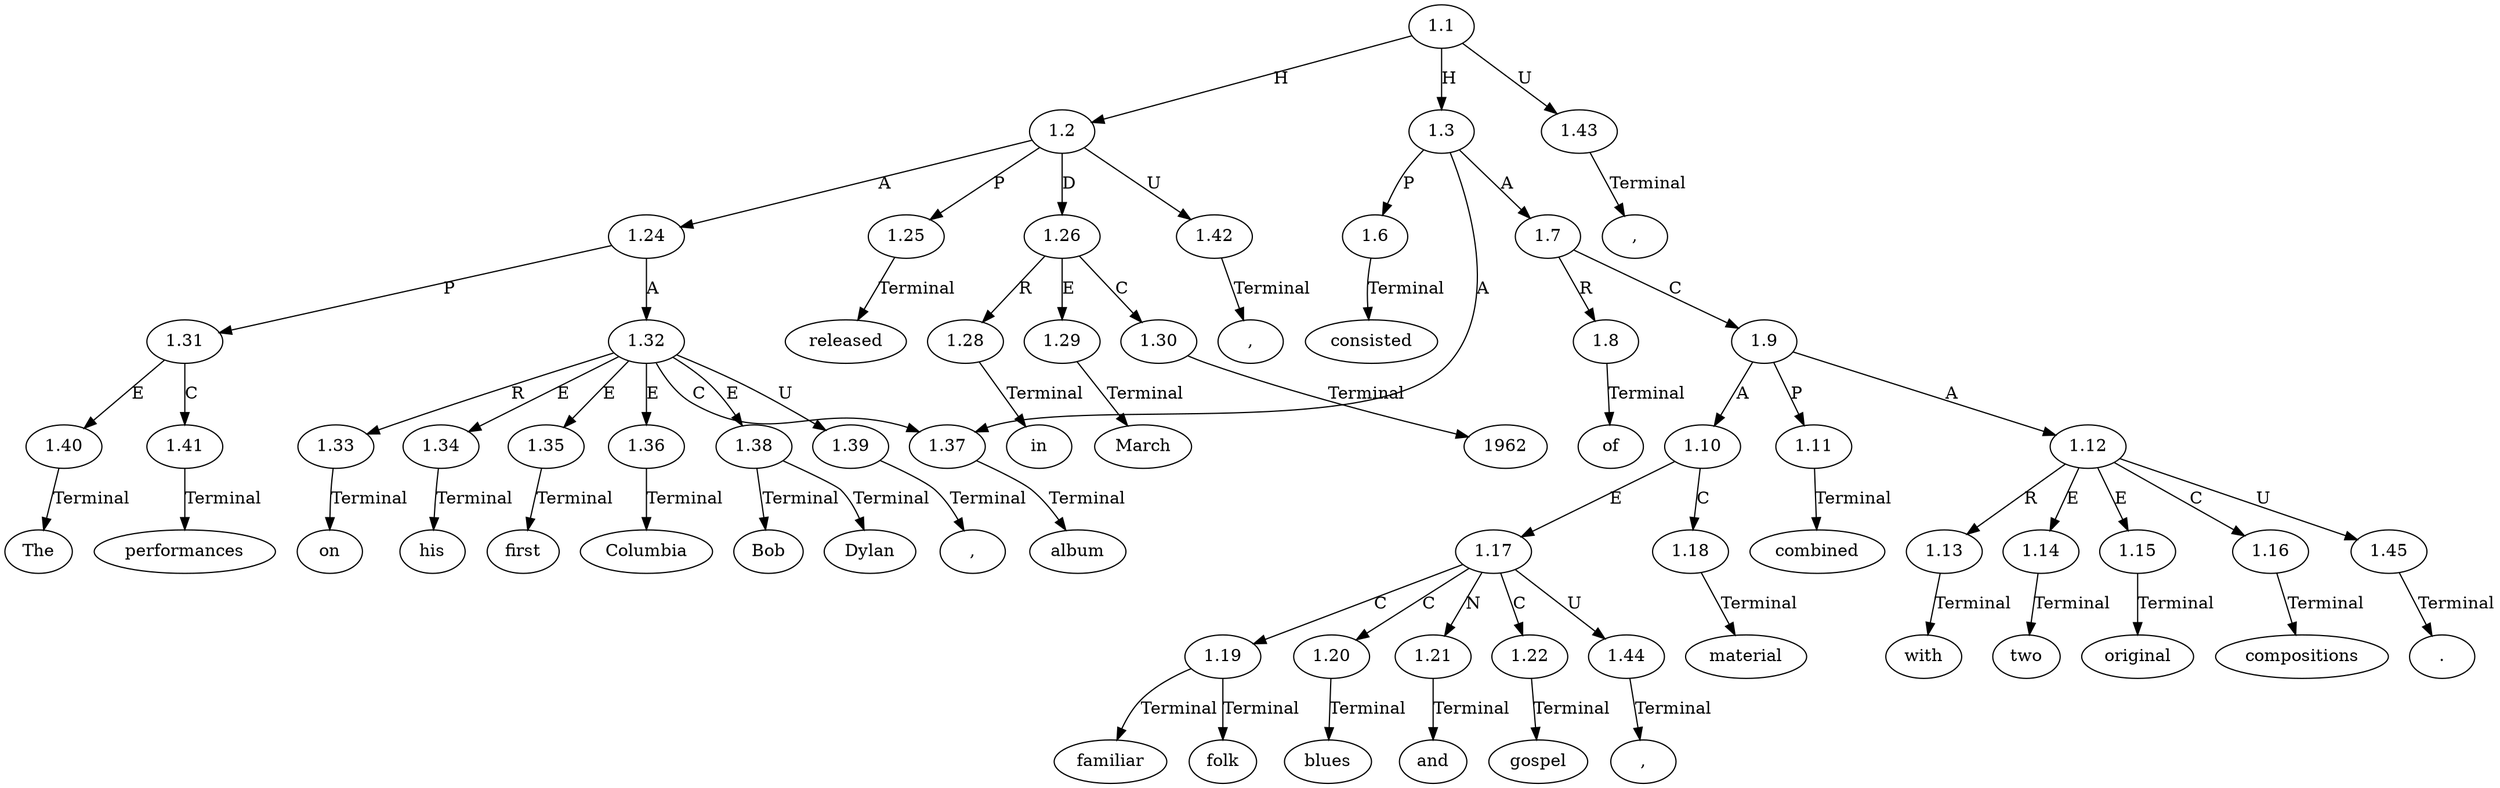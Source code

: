 // Graph
digraph {
	0.1 [label=The ordering=out]
	0.10 [label=Dylan ordering=out]
	0.11 [label="," ordering=out]
	0.12 [label=released ordering=out]
	0.13 [label=in ordering=out]
	0.14 [label=March ordering=out]
	0.15 [label=1962 ordering=out]
	0.16 [label="," ordering=out]
	0.17 [label=consisted ordering=out]
	0.18 [label=of ordering=out]
	0.19 [label=familiar ordering=out]
	0.2 [label=performances ordering=out]
	0.20 [label=folk ordering=out]
	0.21 [label="," ordering=out]
	0.22 [label=blues ordering=out]
	0.23 [label=and ordering=out]
	0.24 [label=gospel ordering=out]
	0.25 [label=material ordering=out]
	0.26 [label=combined ordering=out]
	0.27 [label=with ordering=out]
	0.28 [label=two ordering=out]
	0.29 [label=original ordering=out]
	0.3 [label=on ordering=out]
	0.30 [label=compositions ordering=out]
	0.31 [label="." ordering=out]
	0.4 [label=his ordering=out]
	0.5 [label=first ordering=out]
	0.6 [label=Columbia ordering=out]
	0.7 [label=album ordering=out]
	0.8 [label="," ordering=out]
	0.9 [label=Bob ordering=out]
	1.1 [label=1.1 ordering=out]
	1.2 [label=1.2 ordering=out]
	1.3 [label=1.3 ordering=out]
	1.6 [label=1.6 ordering=out]
	1.7 [label=1.7 ordering=out]
	1.8 [label=1.8 ordering=out]
	1.9 [label=1.9 ordering=out]
	1.10 [label=1.10 ordering=out]
	1.11 [label=1.11 ordering=out]
	1.12 [label=1.12 ordering=out]
	1.13 [label=1.13 ordering=out]
	1.14 [label=1.14 ordering=out]
	1.15 [label=1.15 ordering=out]
	1.16 [label=1.16 ordering=out]
	1.17 [label=1.17 ordering=out]
	1.18 [label=1.18 ordering=out]
	1.19 [label=1.19 ordering=out]
	1.20 [label=1.20 ordering=out]
	1.21 [label=1.21 ordering=out]
	1.22 [label=1.22 ordering=out]
	1.24 [label=1.24 ordering=out]
	1.25 [label=1.25 ordering=out]
	1.26 [label=1.26 ordering=out]
	1.28 [label=1.28 ordering=out]
	1.29 [label=1.29 ordering=out]
	1.30 [label=1.30 ordering=out]
	1.31 [label=1.31 ordering=out]
	1.32 [label=1.32 ordering=out]
	1.33 [label=1.33 ordering=out]
	1.34 [label=1.34 ordering=out]
	1.35 [label=1.35 ordering=out]
	1.36 [label=1.36 ordering=out]
	1.37 [label=1.37 ordering=out]
	1.38 [label=1.38 ordering=out]
	1.39 [label=1.39 ordering=out]
	1.40 [label=1.40 ordering=out]
	1.41 [label=1.41 ordering=out]
	1.42 [label=1.42 ordering=out]
	1.43 [label=1.43 ordering=out]
	1.44 [label=1.44 ordering=out]
	1.45 [label=1.45 ordering=out]
	1.1 -> 1.2 [label=H ordering=out]
	1.1 -> 1.3 [label=H ordering=out]
	1.1 -> 1.43 [label=U ordering=out]
	1.2 -> 1.24 [label=A ordering=out]
	1.2 -> 1.25 [label=P ordering=out]
	1.2 -> 1.26 [label=D ordering=out]
	1.2 -> 1.42 [label=U ordering=out]
	1.3 -> 1.6 [label=P ordering=out]
	1.3 -> 1.7 [label=A ordering=out]
	1.3 -> 1.37 [label=A ordering=out]
	1.6 -> 0.17 [label=Terminal ordering=out]
	1.7 -> 1.8 [label=R ordering=out]
	1.7 -> 1.9 [label=C ordering=out]
	1.8 -> 0.18 [label=Terminal ordering=out]
	1.9 -> 1.10 [label=A ordering=out]
	1.9 -> 1.11 [label=P ordering=out]
	1.9 -> 1.12 [label=A ordering=out]
	1.10 -> 1.17 [label=E ordering=out]
	1.10 -> 1.18 [label=C ordering=out]
	1.11 -> 0.26 [label=Terminal ordering=out]
	1.12 -> 1.13 [label=R ordering=out]
	1.12 -> 1.14 [label=E ordering=out]
	1.12 -> 1.15 [label=E ordering=out]
	1.12 -> 1.16 [label=C ordering=out]
	1.12 -> 1.45 [label=U ordering=out]
	1.13 -> 0.27 [label=Terminal ordering=out]
	1.14 -> 0.28 [label=Terminal ordering=out]
	1.15 -> 0.29 [label=Terminal ordering=out]
	1.16 -> 0.30 [label=Terminal ordering=out]
	1.17 -> 1.19 [label=C ordering=out]
	1.17 -> 1.20 [label=C ordering=out]
	1.17 -> 1.21 [label=N ordering=out]
	1.17 -> 1.22 [label=C ordering=out]
	1.17 -> 1.44 [label=U ordering=out]
	1.18 -> 0.25 [label=Terminal ordering=out]
	1.19 -> 0.19 [label=Terminal ordering=out]
	1.19 -> 0.20 [label=Terminal ordering=out]
	1.20 -> 0.22 [label=Terminal ordering=out]
	1.21 -> 0.23 [label=Terminal ordering=out]
	1.22 -> 0.24 [label=Terminal ordering=out]
	1.24 -> 1.31 [label=P ordering=out]
	1.24 -> 1.32 [label=A ordering=out]
	1.25 -> 0.12 [label=Terminal ordering=out]
	1.26 -> 1.28 [label=R ordering=out]
	1.26 -> 1.29 [label=E ordering=out]
	1.26 -> 1.30 [label=C ordering=out]
	1.28 -> 0.13 [label=Terminal ordering=out]
	1.29 -> 0.14 [label=Terminal ordering=out]
	1.30 -> 0.15 [label=Terminal ordering=out]
	1.31 -> 1.40 [label=E ordering=out]
	1.31 -> 1.41 [label=C ordering=out]
	1.32 -> 1.33 [label=R ordering=out]
	1.32 -> 1.34 [label=E ordering=out]
	1.32 -> 1.35 [label=E ordering=out]
	1.32 -> 1.36 [label=E ordering=out]
	1.32 -> 1.37 [label=C ordering=out]
	1.32 -> 1.38 [label=E ordering=out]
	1.32 -> 1.39 [label=U ordering=out]
	1.33 -> 0.3 [label=Terminal ordering=out]
	1.34 -> 0.4 [label=Terminal ordering=out]
	1.35 -> 0.5 [label=Terminal ordering=out]
	1.36 -> 0.6 [label=Terminal ordering=out]
	1.37 -> 0.7 [label=Terminal ordering=out]
	1.38 -> 0.9 [label=Terminal ordering=out]
	1.38 -> 0.10 [label=Terminal ordering=out]
	1.39 -> 0.8 [label=Terminal ordering=out]
	1.40 -> 0.1 [label=Terminal ordering=out]
	1.41 -> 0.2 [label=Terminal ordering=out]
	1.42 -> 0.11 [label=Terminal ordering=out]
	1.43 -> 0.16 [label=Terminal ordering=out]
	1.44 -> 0.21 [label=Terminal ordering=out]
	1.45 -> 0.31 [label=Terminal ordering=out]
}
